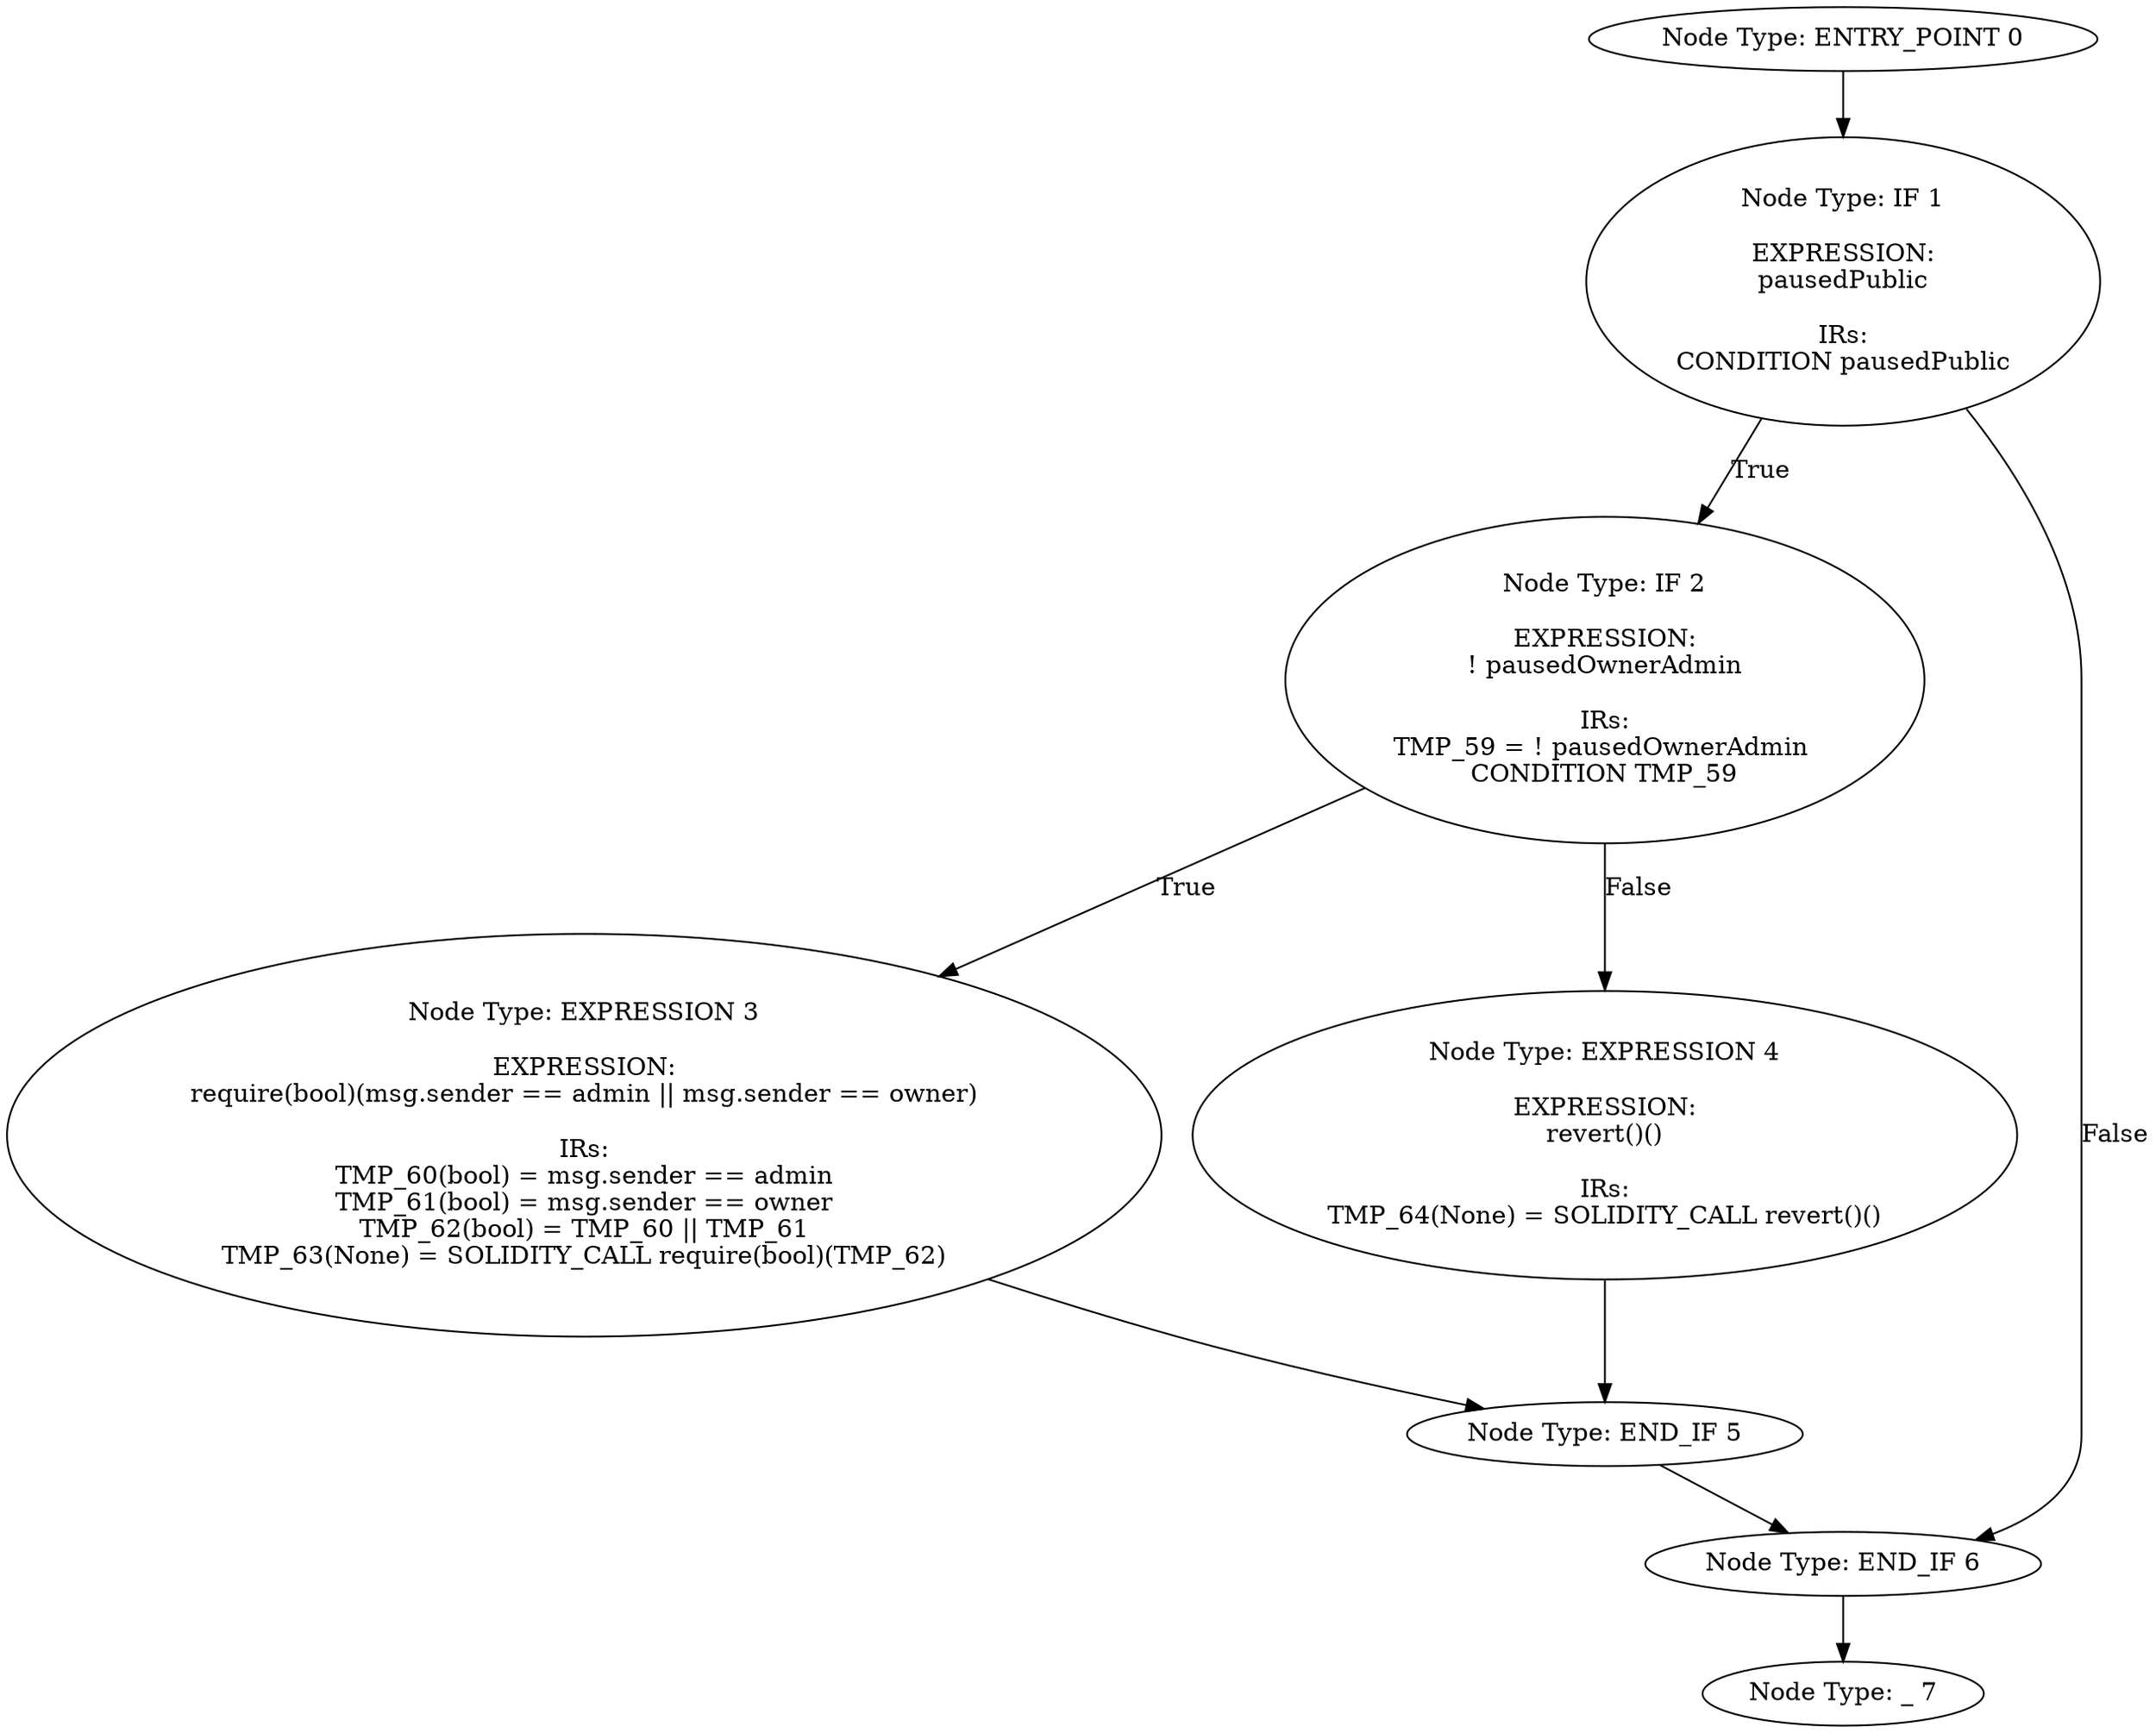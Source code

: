 digraph{
0[label="Node Type: ENTRY_POINT 0
"];
0->1;
1[label="Node Type: IF 1

EXPRESSION:
pausedPublic

IRs:
CONDITION pausedPublic"];
1->2[label="True"];
1->6[label="False"];
2[label="Node Type: IF 2

EXPRESSION:
! pausedOwnerAdmin

IRs:
TMP_59 = ! pausedOwnerAdmin 
CONDITION TMP_59"];
2->3[label="True"];
2->4[label="False"];
3[label="Node Type: EXPRESSION 3

EXPRESSION:
require(bool)(msg.sender == admin || msg.sender == owner)

IRs:
TMP_60(bool) = msg.sender == admin
TMP_61(bool) = msg.sender == owner
TMP_62(bool) = TMP_60 || TMP_61
TMP_63(None) = SOLIDITY_CALL require(bool)(TMP_62)"];
3->5;
4[label="Node Type: EXPRESSION 4

EXPRESSION:
revert()()

IRs:
TMP_64(None) = SOLIDITY_CALL revert()()"];
4->5;
5[label="Node Type: END_IF 5
"];
5->6;
6[label="Node Type: END_IF 6
"];
6->7;
7[label="Node Type: _ 7
"];
}
